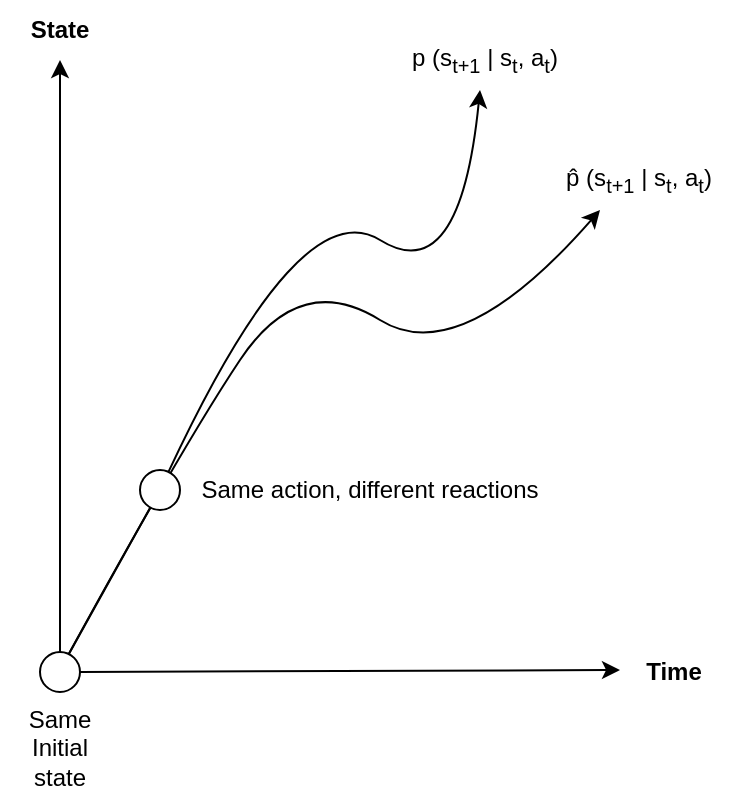 <mxfile version="24.5.3" type="device">
  <diagram name="Page-1" id="JJqJoNlHZnesHc7m2yyh">
    <mxGraphModel dx="1384" dy="843" grid="1" gridSize="10" guides="1" tooltips="1" connect="1" arrows="1" fold="1" page="1" pageScale="1" pageWidth="850" pageHeight="1100" math="0" shadow="0">
      <root>
        <mxCell id="0" />
        <mxCell id="1" parent="0" />
        <mxCell id="hLLxq-qQcLcrGTvXi8nj-1" value="" style="curved=1;endArrow=classic;html=1;rounded=0;" edge="1" parent="1">
          <mxGeometry width="50" height="50" relative="1" as="geometry">
            <mxPoint x="200" y="560" as="sourcePoint" />
            <mxPoint x="470" y="330" as="targetPoint" />
            <Array as="points">
              <mxPoint x="260" y="450" />
              <mxPoint x="320" y="360" />
              <mxPoint x="400" y="410" />
            </Array>
          </mxGeometry>
        </mxCell>
        <mxCell id="hLLxq-qQcLcrGTvXi8nj-2" value="" style="curved=1;endArrow=classic;html=1;rounded=0;" edge="1" parent="1" source="hLLxq-qQcLcrGTvXi8nj-11">
          <mxGeometry width="50" height="50" relative="1" as="geometry">
            <mxPoint x="200" y="560" as="sourcePoint" />
            <mxPoint x="410" y="270" as="targetPoint" />
            <Array as="points">
              <mxPoint x="320" y="320" />
              <mxPoint x="400" y="370" />
            </Array>
          </mxGeometry>
        </mxCell>
        <mxCell id="hLLxq-qQcLcrGTvXi8nj-4" value="" style="endArrow=classic;html=1;rounded=0;" edge="1" parent="1" target="hLLxq-qQcLcrGTvXi8nj-5">
          <mxGeometry width="50" height="50" relative="1" as="geometry">
            <mxPoint x="200" y="560" as="sourcePoint" />
            <mxPoint x="200" y="240" as="targetPoint" />
          </mxGeometry>
        </mxCell>
        <mxCell id="hLLxq-qQcLcrGTvXi8nj-5" value="State" style="text;html=1;align=center;verticalAlign=middle;whiteSpace=wrap;rounded=0;fontStyle=1" vertex="1" parent="1">
          <mxGeometry x="170" y="225" width="60" height="30" as="geometry" />
        </mxCell>
        <mxCell id="hLLxq-qQcLcrGTvXi8nj-7" value="" style="endArrow=classic;html=1;rounded=0;" edge="1" parent="1" source="hLLxq-qQcLcrGTvXi8nj-9">
          <mxGeometry width="50" height="50" relative="1" as="geometry">
            <mxPoint x="200" y="560" as="sourcePoint" />
            <mxPoint x="480" y="560" as="targetPoint" />
          </mxGeometry>
        </mxCell>
        <mxCell id="hLLxq-qQcLcrGTvXi8nj-8" value="Time" style="text;html=1;align=center;verticalAlign=middle;whiteSpace=wrap;rounded=0;fontStyle=1" vertex="1" parent="1">
          <mxGeometry x="477" y="546" width="60" height="30" as="geometry" />
        </mxCell>
        <mxCell id="hLLxq-qQcLcrGTvXi8nj-10" value="" style="endArrow=classic;html=1;rounded=0;" edge="1" parent="1" target="hLLxq-qQcLcrGTvXi8nj-9">
          <mxGeometry width="50" height="50" relative="1" as="geometry">
            <mxPoint x="200" y="560" as="sourcePoint" />
            <mxPoint x="480" y="560" as="targetPoint" />
          </mxGeometry>
        </mxCell>
        <mxCell id="hLLxq-qQcLcrGTvXi8nj-13" value="" style="curved=1;endArrow=none;html=1;rounded=0;endFill=0;" edge="1" parent="1" target="hLLxq-qQcLcrGTvXi8nj-11">
          <mxGeometry width="50" height="50" relative="1" as="geometry">
            <mxPoint x="200" y="560" as="sourcePoint" />
            <mxPoint x="410" y="270" as="targetPoint" />
            <Array as="points" />
          </mxGeometry>
        </mxCell>
        <mxCell id="hLLxq-qQcLcrGTvXi8nj-11" value="" style="ellipse;whiteSpace=wrap;html=1;aspect=fixed;labelPosition=right;verticalLabelPosition=middle;align=left;verticalAlign=middle;" vertex="1" parent="1">
          <mxGeometry x="240" y="460" width="20" height="20" as="geometry" />
        </mxCell>
        <mxCell id="hLLxq-qQcLcrGTvXi8nj-9" value="Same Initial state" style="ellipse;whiteSpace=wrap;html=1;aspect=fixed;labelPosition=center;verticalLabelPosition=bottom;align=center;verticalAlign=top;" vertex="1" parent="1">
          <mxGeometry x="190" y="551" width="20" height="20" as="geometry" />
        </mxCell>
        <mxCell id="hLLxq-qQcLcrGTvXi8nj-14" value="Same action, different reactions" style="text;html=1;align=center;verticalAlign=middle;whiteSpace=wrap;rounded=0;" vertex="1" parent="1">
          <mxGeometry x="260" y="455" width="190" height="30" as="geometry" />
        </mxCell>
        <mxCell id="hLLxq-qQcLcrGTvXi8nj-15" value="p (s&lt;sub&gt;t+1&lt;/sub&gt;&amp;nbsp;| s&lt;sub&gt;t&lt;/sub&gt;, a&lt;sub&gt;t&lt;/sub&gt;)" style="text;html=1;align=center;verticalAlign=middle;whiteSpace=wrap;rounded=0;" vertex="1" parent="1">
          <mxGeometry x="365" y="240" width="95" height="30" as="geometry" />
        </mxCell>
        <mxCell id="hLLxq-qQcLcrGTvXi8nj-16" value="p̂ (s&lt;sub&gt;t+1&lt;/sub&gt;&amp;nbsp;| s&lt;sub&gt;t&lt;/sub&gt;, a&lt;sub&gt;t&lt;/sub&gt;)" style="text;html=1;align=center;verticalAlign=middle;whiteSpace=wrap;rounded=0;" vertex="1" parent="1">
          <mxGeometry x="442" y="300" width="95" height="30" as="geometry" />
        </mxCell>
      </root>
    </mxGraphModel>
  </diagram>
</mxfile>
